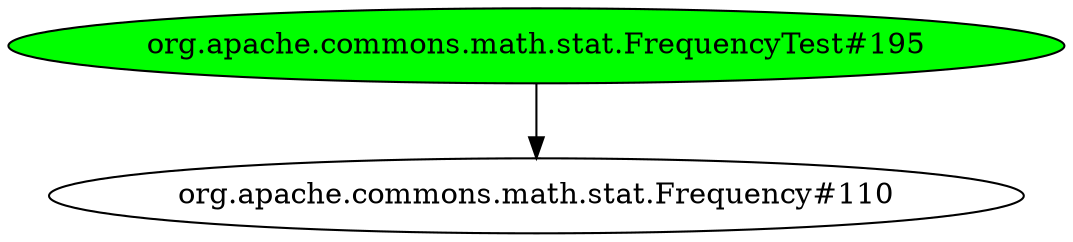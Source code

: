 digraph "cg/org.apache.commons.math.stat.FrequencyTest#195"
{
	"org.apache.commons.math.stat.FrequencyTest#195" [style=filled,fillcolor=green];
	"org.apache.commons.math.stat.FrequencyTest#195" -> "org.apache.commons.math.stat.Frequency#110";
}
